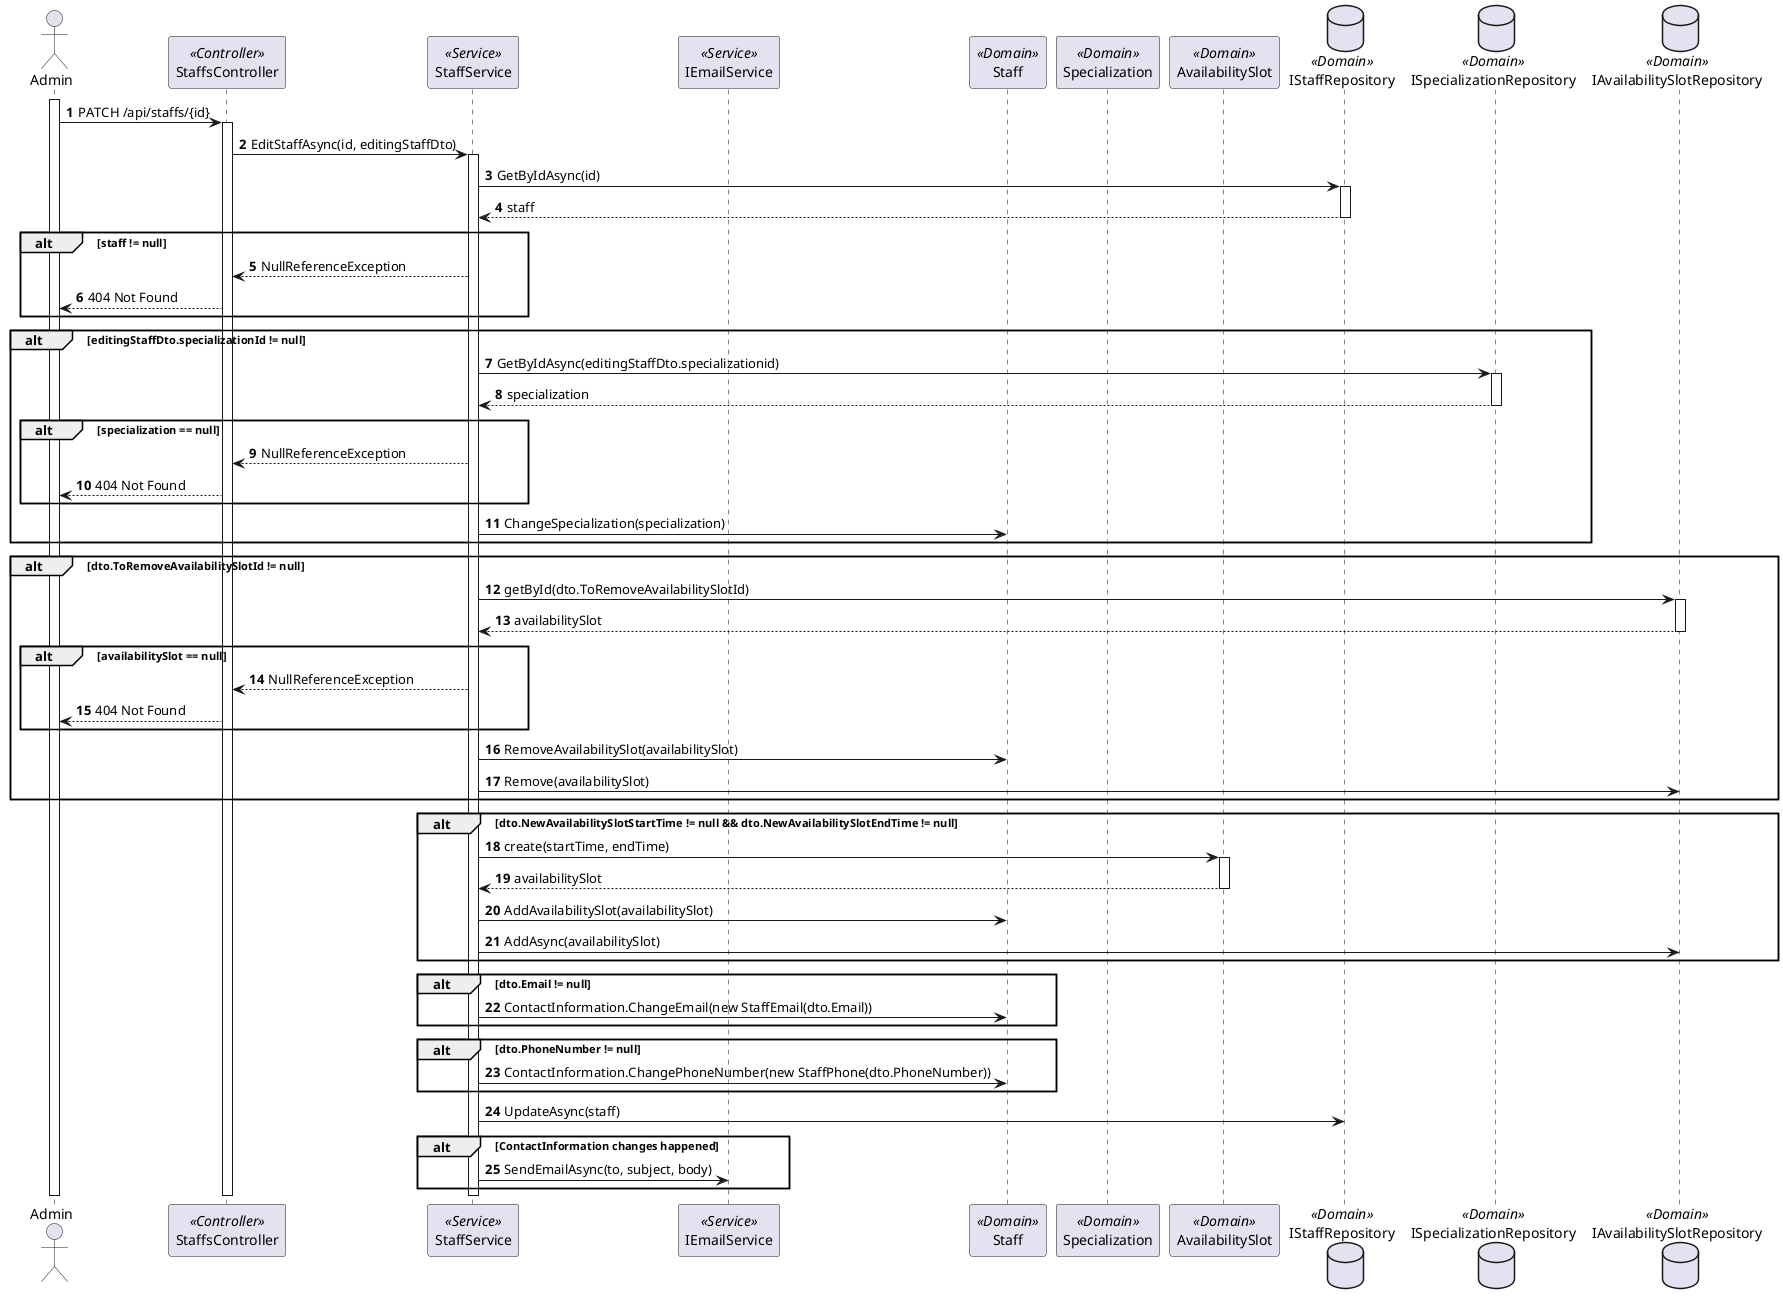 @startuml process-view-2
autonumber

actor "Admin" as Admin
participant "StaffsController" as Controller <<Controller>>
participant "StaffService" as Service <<Service>>
participant "IEmailService" as EmailService <<Service>> 
participant "Staff" as Staff <<Domain>>
participant "Specialization" as Specialization <<Domain>>
participant "AvailabilitySlot" as AvailabilitySlot <<Domain>>
database "IStaffRepository" as StaffRepository <<Domain>>
database "ISpecializationRepository" as SpecializationRepository <<Domain>>
database "IAvailabilitySlotRepository" as AvailabilitySlotRepository <<Domain>>

activate Admin
    Admin -> Controller : PATCH /api/staffs/{id}
    activate Controller
        Controller -> Service : EditStaffAsync(id, editingStaffDto)
        activate Service
            Service -> StaffRepository : GetByIdAsync(id)
            activate StaffRepository
                StaffRepository --> Service : staff
            deactivate StaffRepository
alt staff != null
            Service --> Controller : NullReferenceException
        Controller --> Admin : 404 Not Found
end alt
alt editingStaffDto.specializationId != null
            Service -> SpecializationRepository : GetByIdAsync(editingStaffDto.specializationid)
            activate SpecializationRepository
                SpecializationRepository --> Service : specialization
            deactivate SpecializationRepository
alt specialization == null
            Service --> Controller : NullReferenceException
        Controller --> Admin : 404 Not Found
end alt
            Service -> Staff : ChangeSpecialization(specialization)
end alt
alt dto.ToRemoveAvailabilitySlotId != null
            Service -> AvailabilitySlotRepository : getById(dto.ToRemoveAvailabilitySlotId)
            activate AvailabilitySlotRepository
                AvailabilitySlotRepository --> Service : availabilitySlot
            deactivate AvailabilitySlotRepository
alt availabilitySlot == null
            Service --> Controller : NullReferenceException
        Controller --> Admin : 404 Not Found
end alt
            Service -> Staff : RemoveAvailabilitySlot(availabilitySlot)
            Service -> AvailabilitySlotRepository : Remove(availabilitySlot)
end alt
alt dto.NewAvailabilitySlotStartTime != null && dto.NewAvailabilitySlotEndTime != null
            Service -> AvailabilitySlot : create(startTime, endTime)
            activate AvailabilitySlot
                AvailabilitySlot --> Service : availabilitySlot
            deactivate AvailabilitySlot
            Service -> Staff : AddAvailabilitySlot(availabilitySlot)
            Service -> AvailabilitySlotRepository : AddAsync(availabilitySlot)
end alt
alt dto.Email != null
            Service -> Staff : ContactInformation.ChangeEmail(new StaffEmail(dto.Email))            
end alt
alt dto.PhoneNumber != null
            Service -> Staff : ContactInformation.ChangePhoneNumber(new StaffPhone(dto.PhoneNumber))
end alt
            Service -> StaffRepository : UpdateAsync(staff)
alt ContactInformation changes happened
            Service -> EmailService : SendEmailAsync(to, subject, body)
end alt
        deactivate Service

    deactivate Controller

deactivate Admin